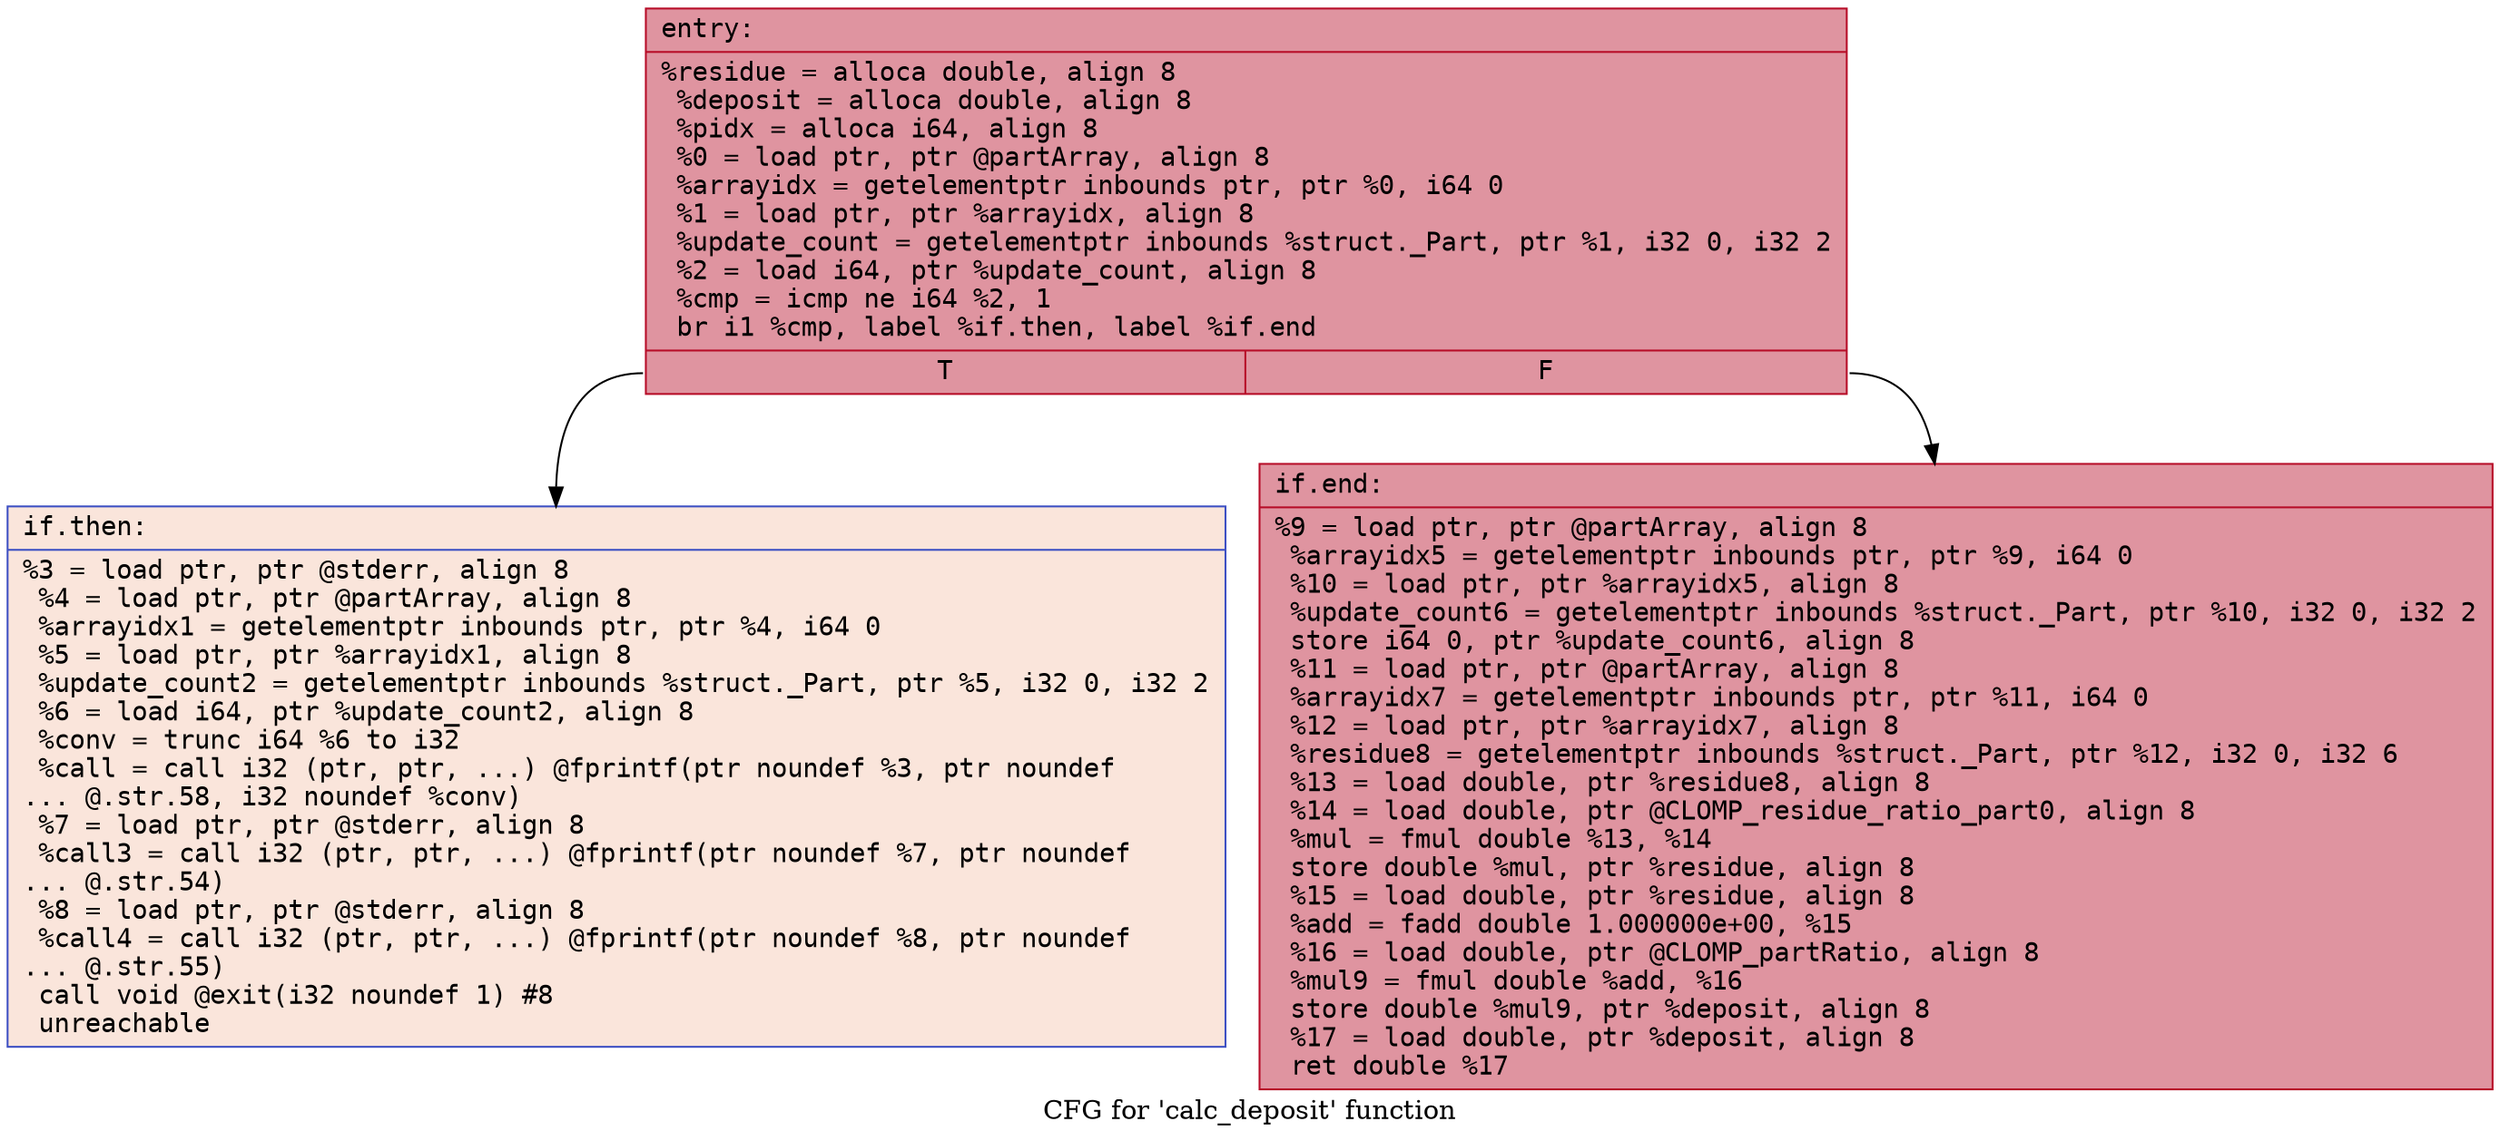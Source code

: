 digraph "CFG for 'calc_deposit' function" {
	label="CFG for 'calc_deposit' function";

	Node0x5567ef578830 [shape=record,color="#b70d28ff", style=filled, fillcolor="#b70d2870" fontname="Courier",label="{entry:\l|  %residue = alloca double, align 8\l  %deposit = alloca double, align 8\l  %pidx = alloca i64, align 8\l  %0 = load ptr, ptr @partArray, align 8\l  %arrayidx = getelementptr inbounds ptr, ptr %0, i64 0\l  %1 = load ptr, ptr %arrayidx, align 8\l  %update_count = getelementptr inbounds %struct._Part, ptr %1, i32 0, i32 2\l  %2 = load i64, ptr %update_count, align 8\l  %cmp = icmp ne i64 %2, 1\l  br i1 %cmp, label %if.then, label %if.end\l|{<s0>T|<s1>F}}"];
	Node0x5567ef578830:s0 -> Node0x5567ef578f30[tooltip="entry -> if.then\nProbability 0.00%" ];
	Node0x5567ef578830:s1 -> Node0x5567ef578fa0[tooltip="entry -> if.end\nProbability 100.00%" ];
	Node0x5567ef578f30 [shape=record,color="#3d50c3ff", style=filled, fillcolor="#f4c5ad70" fontname="Courier",label="{if.then:\l|  %3 = load ptr, ptr @stderr, align 8\l  %4 = load ptr, ptr @partArray, align 8\l  %arrayidx1 = getelementptr inbounds ptr, ptr %4, i64 0\l  %5 = load ptr, ptr %arrayidx1, align 8\l  %update_count2 = getelementptr inbounds %struct._Part, ptr %5, i32 0, i32 2\l  %6 = load i64, ptr %update_count2, align 8\l  %conv = trunc i64 %6 to i32\l  %call = call i32 (ptr, ptr, ...) @fprintf(ptr noundef %3, ptr noundef\l... @.str.58, i32 noundef %conv)\l  %7 = load ptr, ptr @stderr, align 8\l  %call3 = call i32 (ptr, ptr, ...) @fprintf(ptr noundef %7, ptr noundef\l... @.str.54)\l  %8 = load ptr, ptr @stderr, align 8\l  %call4 = call i32 (ptr, ptr, ...) @fprintf(ptr noundef %8, ptr noundef\l... @.str.55)\l  call void @exit(i32 noundef 1) #8\l  unreachable\l}"];
	Node0x5567ef578fa0 [shape=record,color="#b70d28ff", style=filled, fillcolor="#b70d2870" fontname="Courier",label="{if.end:\l|  %9 = load ptr, ptr @partArray, align 8\l  %arrayidx5 = getelementptr inbounds ptr, ptr %9, i64 0\l  %10 = load ptr, ptr %arrayidx5, align 8\l  %update_count6 = getelementptr inbounds %struct._Part, ptr %10, i32 0, i32 2\l  store i64 0, ptr %update_count6, align 8\l  %11 = load ptr, ptr @partArray, align 8\l  %arrayidx7 = getelementptr inbounds ptr, ptr %11, i64 0\l  %12 = load ptr, ptr %arrayidx7, align 8\l  %residue8 = getelementptr inbounds %struct._Part, ptr %12, i32 0, i32 6\l  %13 = load double, ptr %residue8, align 8\l  %14 = load double, ptr @CLOMP_residue_ratio_part0, align 8\l  %mul = fmul double %13, %14\l  store double %mul, ptr %residue, align 8\l  %15 = load double, ptr %residue, align 8\l  %add = fadd double 1.000000e+00, %15\l  %16 = load double, ptr @CLOMP_partRatio, align 8\l  %mul9 = fmul double %add, %16\l  store double %mul9, ptr %deposit, align 8\l  %17 = load double, ptr %deposit, align 8\l  ret double %17\l}"];
}
